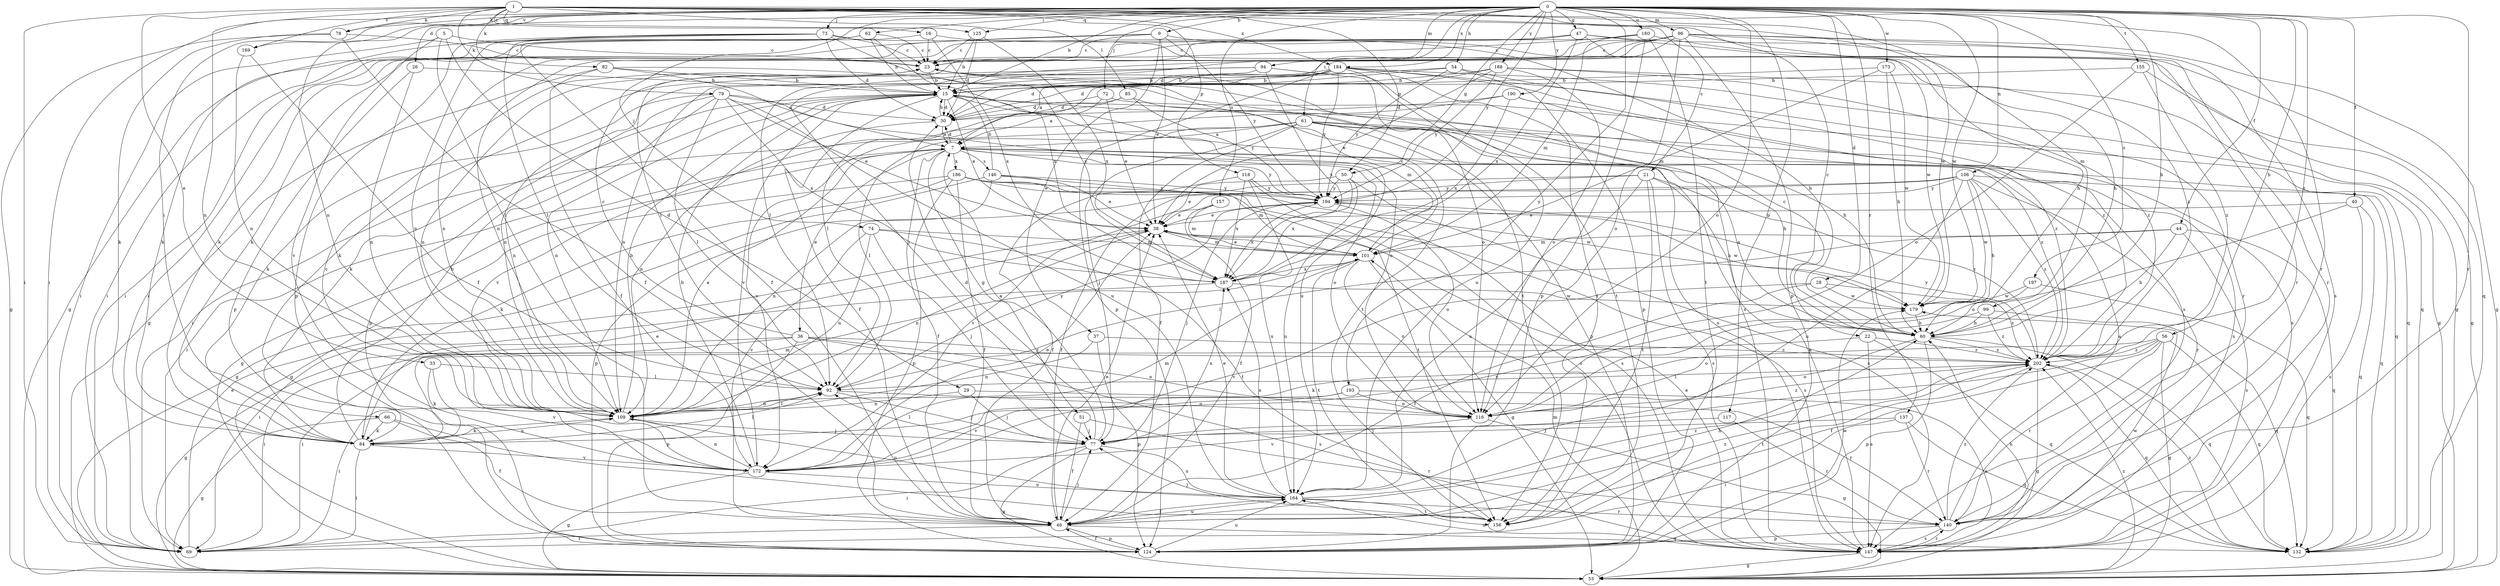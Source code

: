 strict digraph  {
0;
1;
5;
7;
9;
15;
16;
21;
22;
23;
26;
28;
29;
30;
33;
36;
37;
38;
40;
44;
46;
47;
50;
51;
53;
54;
56;
60;
61;
62;
66;
69;
72;
73;
74;
77;
78;
79;
82;
84;
85;
92;
94;
96;
99;
101;
106;
109;
116;
117;
118;
124;
125;
132;
137;
140;
146;
147;
155;
156;
157;
160;
164;
169;
172;
173;
179;
184;
186;
187;
188;
190;
193;
194;
197;
202;
0 -> 9  [label=b];
0 -> 15  [label=b];
0 -> 26  [label=d];
0 -> 28  [label=d];
0 -> 40  [label=f];
0 -> 44  [label=f];
0 -> 47  [label=g];
0 -> 50  [label=g];
0 -> 54  [label=h];
0 -> 56  [label=h];
0 -> 60  [label=h];
0 -> 61  [label=i];
0 -> 62  [label=i];
0 -> 66  [label=i];
0 -> 69  [label=i];
0 -> 72  [label=j];
0 -> 73  [label=j];
0 -> 74  [label=j];
0 -> 78  [label=k];
0 -> 94  [label=m];
0 -> 96  [label=m];
0 -> 106  [label=n];
0 -> 109  [label=n];
0 -> 116  [label=o];
0 -> 117  [label=p];
0 -> 125  [label=q];
0 -> 137  [label=r];
0 -> 140  [label=r];
0 -> 155  [label=t];
0 -> 157  [label=u];
0 -> 160  [label=u];
0 -> 169  [label=v];
0 -> 173  [label=w];
0 -> 179  [label=w];
0 -> 184  [label=x];
0 -> 188  [label=y];
0 -> 190  [label=y];
0 -> 193  [label=y];
0 -> 194  [label=y];
0 -> 197  [label=z];
0 -> 202  [label=z];
1 -> 16  [label=c];
1 -> 21  [label=c];
1 -> 22  [label=c];
1 -> 33  [label=e];
1 -> 50  [label=g];
1 -> 69  [label=i];
1 -> 78  [label=k];
1 -> 79  [label=k];
1 -> 82  [label=k];
1 -> 85  [label=l];
1 -> 99  [label=m];
1 -> 109  [label=n];
1 -> 118  [label=p];
1 -> 125  [label=q];
1 -> 140  [label=r];
1 -> 169  [label=v];
1 -> 179  [label=w];
1 -> 184  [label=x];
5 -> 23  [label=c];
5 -> 29  [label=d];
5 -> 69  [label=i];
5 -> 92  [label=l];
5 -> 172  [label=v];
7 -> 30  [label=d];
7 -> 36  [label=e];
7 -> 46  [label=f];
7 -> 51  [label=g];
7 -> 53  [label=g];
7 -> 69  [label=i];
7 -> 116  [label=o];
7 -> 146  [label=s];
7 -> 186  [label=x];
7 -> 194  [label=y];
9 -> 23  [label=c];
9 -> 37  [label=e];
9 -> 38  [label=e];
9 -> 53  [label=g];
9 -> 69  [label=i];
9 -> 84  [label=k];
9 -> 194  [label=y];
15 -> 30  [label=d];
15 -> 38  [label=e];
15 -> 46  [label=f];
15 -> 84  [label=k];
15 -> 101  [label=m];
15 -> 109  [label=n];
15 -> 147  [label=s];
15 -> 164  [label=u];
15 -> 172  [label=v];
15 -> 202  [label=z];
16 -> 23  [label=c];
16 -> 60  [label=h];
16 -> 69  [label=i];
16 -> 187  [label=x];
21 -> 46  [label=f];
21 -> 60  [label=h];
21 -> 147  [label=s];
21 -> 156  [label=t];
21 -> 164  [label=u];
21 -> 194  [label=y];
21 -> 202  [label=z];
22 -> 69  [label=i];
22 -> 132  [label=q];
22 -> 147  [label=s];
22 -> 202  [label=z];
23 -> 15  [label=b];
23 -> 109  [label=n];
23 -> 156  [label=t];
26 -> 15  [label=b];
26 -> 109  [label=n];
26 -> 124  [label=p];
28 -> 46  [label=f];
28 -> 172  [label=v];
28 -> 179  [label=w];
28 -> 202  [label=z];
29 -> 77  [label=j];
29 -> 109  [label=n];
29 -> 140  [label=r];
30 -> 7  [label=a];
30 -> 15  [label=b];
30 -> 109  [label=n];
33 -> 84  [label=k];
33 -> 92  [label=l];
33 -> 172  [label=v];
36 -> 23  [label=c];
36 -> 53  [label=g];
36 -> 69  [label=i];
36 -> 116  [label=o];
36 -> 124  [label=p];
36 -> 147  [label=s];
36 -> 202  [label=z];
37 -> 109  [label=n];
37 -> 124  [label=p];
37 -> 202  [label=z];
38 -> 101  [label=m];
38 -> 109  [label=n];
38 -> 147  [label=s];
40 -> 38  [label=e];
40 -> 116  [label=o];
40 -> 132  [label=q];
40 -> 147  [label=s];
44 -> 60  [label=h];
44 -> 92  [label=l];
44 -> 101  [label=m];
44 -> 132  [label=q];
44 -> 147  [label=s];
46 -> 38  [label=e];
46 -> 60  [label=h];
46 -> 69  [label=i];
46 -> 77  [label=j];
46 -> 124  [label=p];
46 -> 132  [label=q];
46 -> 164  [label=u];
46 -> 202  [label=z];
47 -> 23  [label=c];
47 -> 60  [label=h];
47 -> 92  [label=l];
47 -> 109  [label=n];
47 -> 132  [label=q];
47 -> 179  [label=w];
47 -> 187  [label=x];
50 -> 38  [label=e];
50 -> 147  [label=s];
50 -> 164  [label=u];
50 -> 187  [label=x];
50 -> 194  [label=y];
51 -> 46  [label=f];
51 -> 77  [label=j];
51 -> 140  [label=r];
53 -> 101  [label=m];
53 -> 202  [label=z];
54 -> 15  [label=b];
54 -> 30  [label=d];
54 -> 124  [label=p];
54 -> 194  [label=y];
54 -> 202  [label=z];
56 -> 46  [label=f];
56 -> 53  [label=g];
56 -> 77  [label=j];
56 -> 84  [label=k];
56 -> 132  [label=q];
56 -> 140  [label=r];
56 -> 202  [label=z];
60 -> 7  [label=a];
60 -> 23  [label=c];
60 -> 116  [label=o];
60 -> 124  [label=p];
60 -> 132  [label=q];
60 -> 202  [label=z];
61 -> 7  [label=a];
61 -> 46  [label=f];
61 -> 60  [label=h];
61 -> 77  [label=j];
61 -> 92  [label=l];
61 -> 124  [label=p];
61 -> 132  [label=q];
61 -> 147  [label=s];
61 -> 172  [label=v];
61 -> 202  [label=z];
62 -> 15  [label=b];
62 -> 23  [label=c];
62 -> 46  [label=f];
62 -> 53  [label=g];
62 -> 69  [label=i];
62 -> 187  [label=x];
66 -> 46  [label=f];
66 -> 53  [label=g];
66 -> 84  [label=k];
66 -> 156  [label=t];
69 -> 38  [label=e];
72 -> 7  [label=a];
72 -> 30  [label=d];
72 -> 38  [label=e];
72 -> 132  [label=q];
73 -> 23  [label=c];
73 -> 30  [label=d];
73 -> 84  [label=k];
73 -> 92  [label=l];
73 -> 109  [label=n];
73 -> 124  [label=p];
73 -> 187  [label=x];
73 -> 202  [label=z];
74 -> 77  [label=j];
74 -> 101  [label=m];
74 -> 109  [label=n];
74 -> 156  [label=t];
74 -> 172  [label=v];
77 -> 7  [label=a];
77 -> 30  [label=d];
77 -> 53  [label=g];
77 -> 69  [label=i];
77 -> 92  [label=l];
77 -> 164  [label=u];
77 -> 187  [label=x];
78 -> 23  [label=c];
78 -> 46  [label=f];
78 -> 53  [label=g];
78 -> 84  [label=k];
79 -> 30  [label=d];
79 -> 38  [label=e];
79 -> 84  [label=k];
79 -> 92  [label=l];
79 -> 109  [label=n];
79 -> 116  [label=o];
79 -> 124  [label=p];
79 -> 164  [label=u];
79 -> 187  [label=x];
82 -> 7  [label=a];
82 -> 15  [label=b];
82 -> 46  [label=f];
82 -> 53  [label=g];
82 -> 147  [label=s];
84 -> 15  [label=b];
84 -> 38  [label=e];
84 -> 69  [label=i];
84 -> 92  [label=l];
84 -> 101  [label=m];
84 -> 109  [label=n];
84 -> 172  [label=v];
85 -> 30  [label=d];
85 -> 156  [label=t];
85 -> 172  [label=v];
85 -> 194  [label=y];
92 -> 77  [label=j];
92 -> 109  [label=n];
92 -> 116  [label=o];
92 -> 194  [label=y];
94 -> 15  [label=b];
94 -> 84  [label=k];
94 -> 109  [label=n];
94 -> 116  [label=o];
94 -> 156  [label=t];
94 -> 187  [label=x];
96 -> 23  [label=c];
96 -> 30  [label=d];
96 -> 53  [label=g];
96 -> 60  [label=h];
96 -> 77  [label=j];
96 -> 92  [label=l];
96 -> 109  [label=n];
96 -> 116  [label=o];
96 -> 124  [label=p];
96 -> 140  [label=r];
96 -> 147  [label=s];
99 -> 60  [label=h];
99 -> 116  [label=o];
99 -> 132  [label=q];
99 -> 202  [label=z];
101 -> 23  [label=c];
101 -> 38  [label=e];
101 -> 53  [label=g];
101 -> 116  [label=o];
101 -> 156  [label=t];
101 -> 187  [label=x];
106 -> 60  [label=h];
106 -> 109  [label=n];
106 -> 132  [label=q];
106 -> 140  [label=r];
106 -> 164  [label=u];
106 -> 172  [label=v];
106 -> 179  [label=w];
106 -> 194  [label=y];
106 -> 202  [label=z];
109 -> 7  [label=a];
109 -> 15  [label=b];
109 -> 77  [label=j];
109 -> 84  [label=k];
109 -> 92  [label=l];
109 -> 164  [label=u];
116 -> 53  [label=g];
116 -> 172  [label=v];
116 -> 202  [label=z];
117 -> 77  [label=j];
117 -> 140  [label=r];
118 -> 46  [label=f];
118 -> 147  [label=s];
118 -> 164  [label=u];
118 -> 187  [label=x];
118 -> 194  [label=y];
124 -> 46  [label=f];
124 -> 164  [label=u];
124 -> 179  [label=w];
125 -> 15  [label=b];
125 -> 23  [label=c];
125 -> 30  [label=d];
125 -> 187  [label=x];
132 -> 202  [label=z];
137 -> 69  [label=i];
137 -> 77  [label=j];
137 -> 132  [label=q];
137 -> 140  [label=r];
140 -> 7  [label=a];
140 -> 124  [label=p];
140 -> 147  [label=s];
140 -> 202  [label=z];
146 -> 15  [label=b];
146 -> 38  [label=e];
146 -> 53  [label=g];
146 -> 101  [label=m];
146 -> 124  [label=p];
146 -> 194  [label=y];
147 -> 7  [label=a];
147 -> 38  [label=e];
147 -> 53  [label=g];
147 -> 60  [label=h];
147 -> 140  [label=r];
147 -> 164  [label=u];
147 -> 179  [label=w];
155 -> 15  [label=b];
155 -> 53  [label=g];
155 -> 116  [label=o];
155 -> 202  [label=z];
156 -> 77  [label=j];
157 -> 38  [label=e];
157 -> 46  [label=f];
157 -> 101  [label=m];
160 -> 23  [label=c];
160 -> 84  [label=k];
160 -> 101  [label=m];
160 -> 124  [label=p];
160 -> 140  [label=r];
160 -> 156  [label=t];
164 -> 38  [label=e];
164 -> 46  [label=f];
164 -> 140  [label=r];
164 -> 156  [label=t];
164 -> 187  [label=x];
164 -> 202  [label=z];
169 -> 46  [label=f];
169 -> 109  [label=n];
172 -> 15  [label=b];
172 -> 23  [label=c];
172 -> 38  [label=e];
172 -> 53  [label=g];
172 -> 101  [label=m];
172 -> 109  [label=n];
172 -> 164  [label=u];
173 -> 15  [label=b];
173 -> 60  [label=h];
173 -> 101  [label=m];
173 -> 179  [label=w];
179 -> 60  [label=h];
184 -> 7  [label=a];
184 -> 15  [label=b];
184 -> 30  [label=d];
184 -> 109  [label=n];
184 -> 124  [label=p];
184 -> 132  [label=q];
184 -> 140  [label=r];
184 -> 147  [label=s];
184 -> 156  [label=t];
184 -> 164  [label=u];
184 -> 194  [label=y];
186 -> 46  [label=f];
186 -> 53  [label=g];
186 -> 84  [label=k];
186 -> 124  [label=p];
186 -> 147  [label=s];
186 -> 156  [label=t];
186 -> 179  [label=w];
186 -> 194  [label=y];
187 -> 69  [label=i];
187 -> 179  [label=w];
188 -> 15  [label=b];
188 -> 38  [label=e];
188 -> 53  [label=g];
188 -> 92  [label=l];
188 -> 116  [label=o];
188 -> 194  [label=y];
188 -> 202  [label=z];
190 -> 30  [label=d];
190 -> 60  [label=h];
190 -> 69  [label=i];
190 -> 147  [label=s];
190 -> 187  [label=x];
193 -> 69  [label=i];
193 -> 116  [label=o];
193 -> 147  [label=s];
193 -> 172  [label=v];
194 -> 38  [label=e];
194 -> 77  [label=j];
194 -> 116  [label=o];
194 -> 179  [label=w];
194 -> 187  [label=x];
197 -> 132  [label=q];
197 -> 172  [label=v];
197 -> 179  [label=w];
202 -> 53  [label=g];
202 -> 92  [label=l];
202 -> 132  [label=q];
202 -> 156  [label=t];
202 -> 194  [label=y];
}
